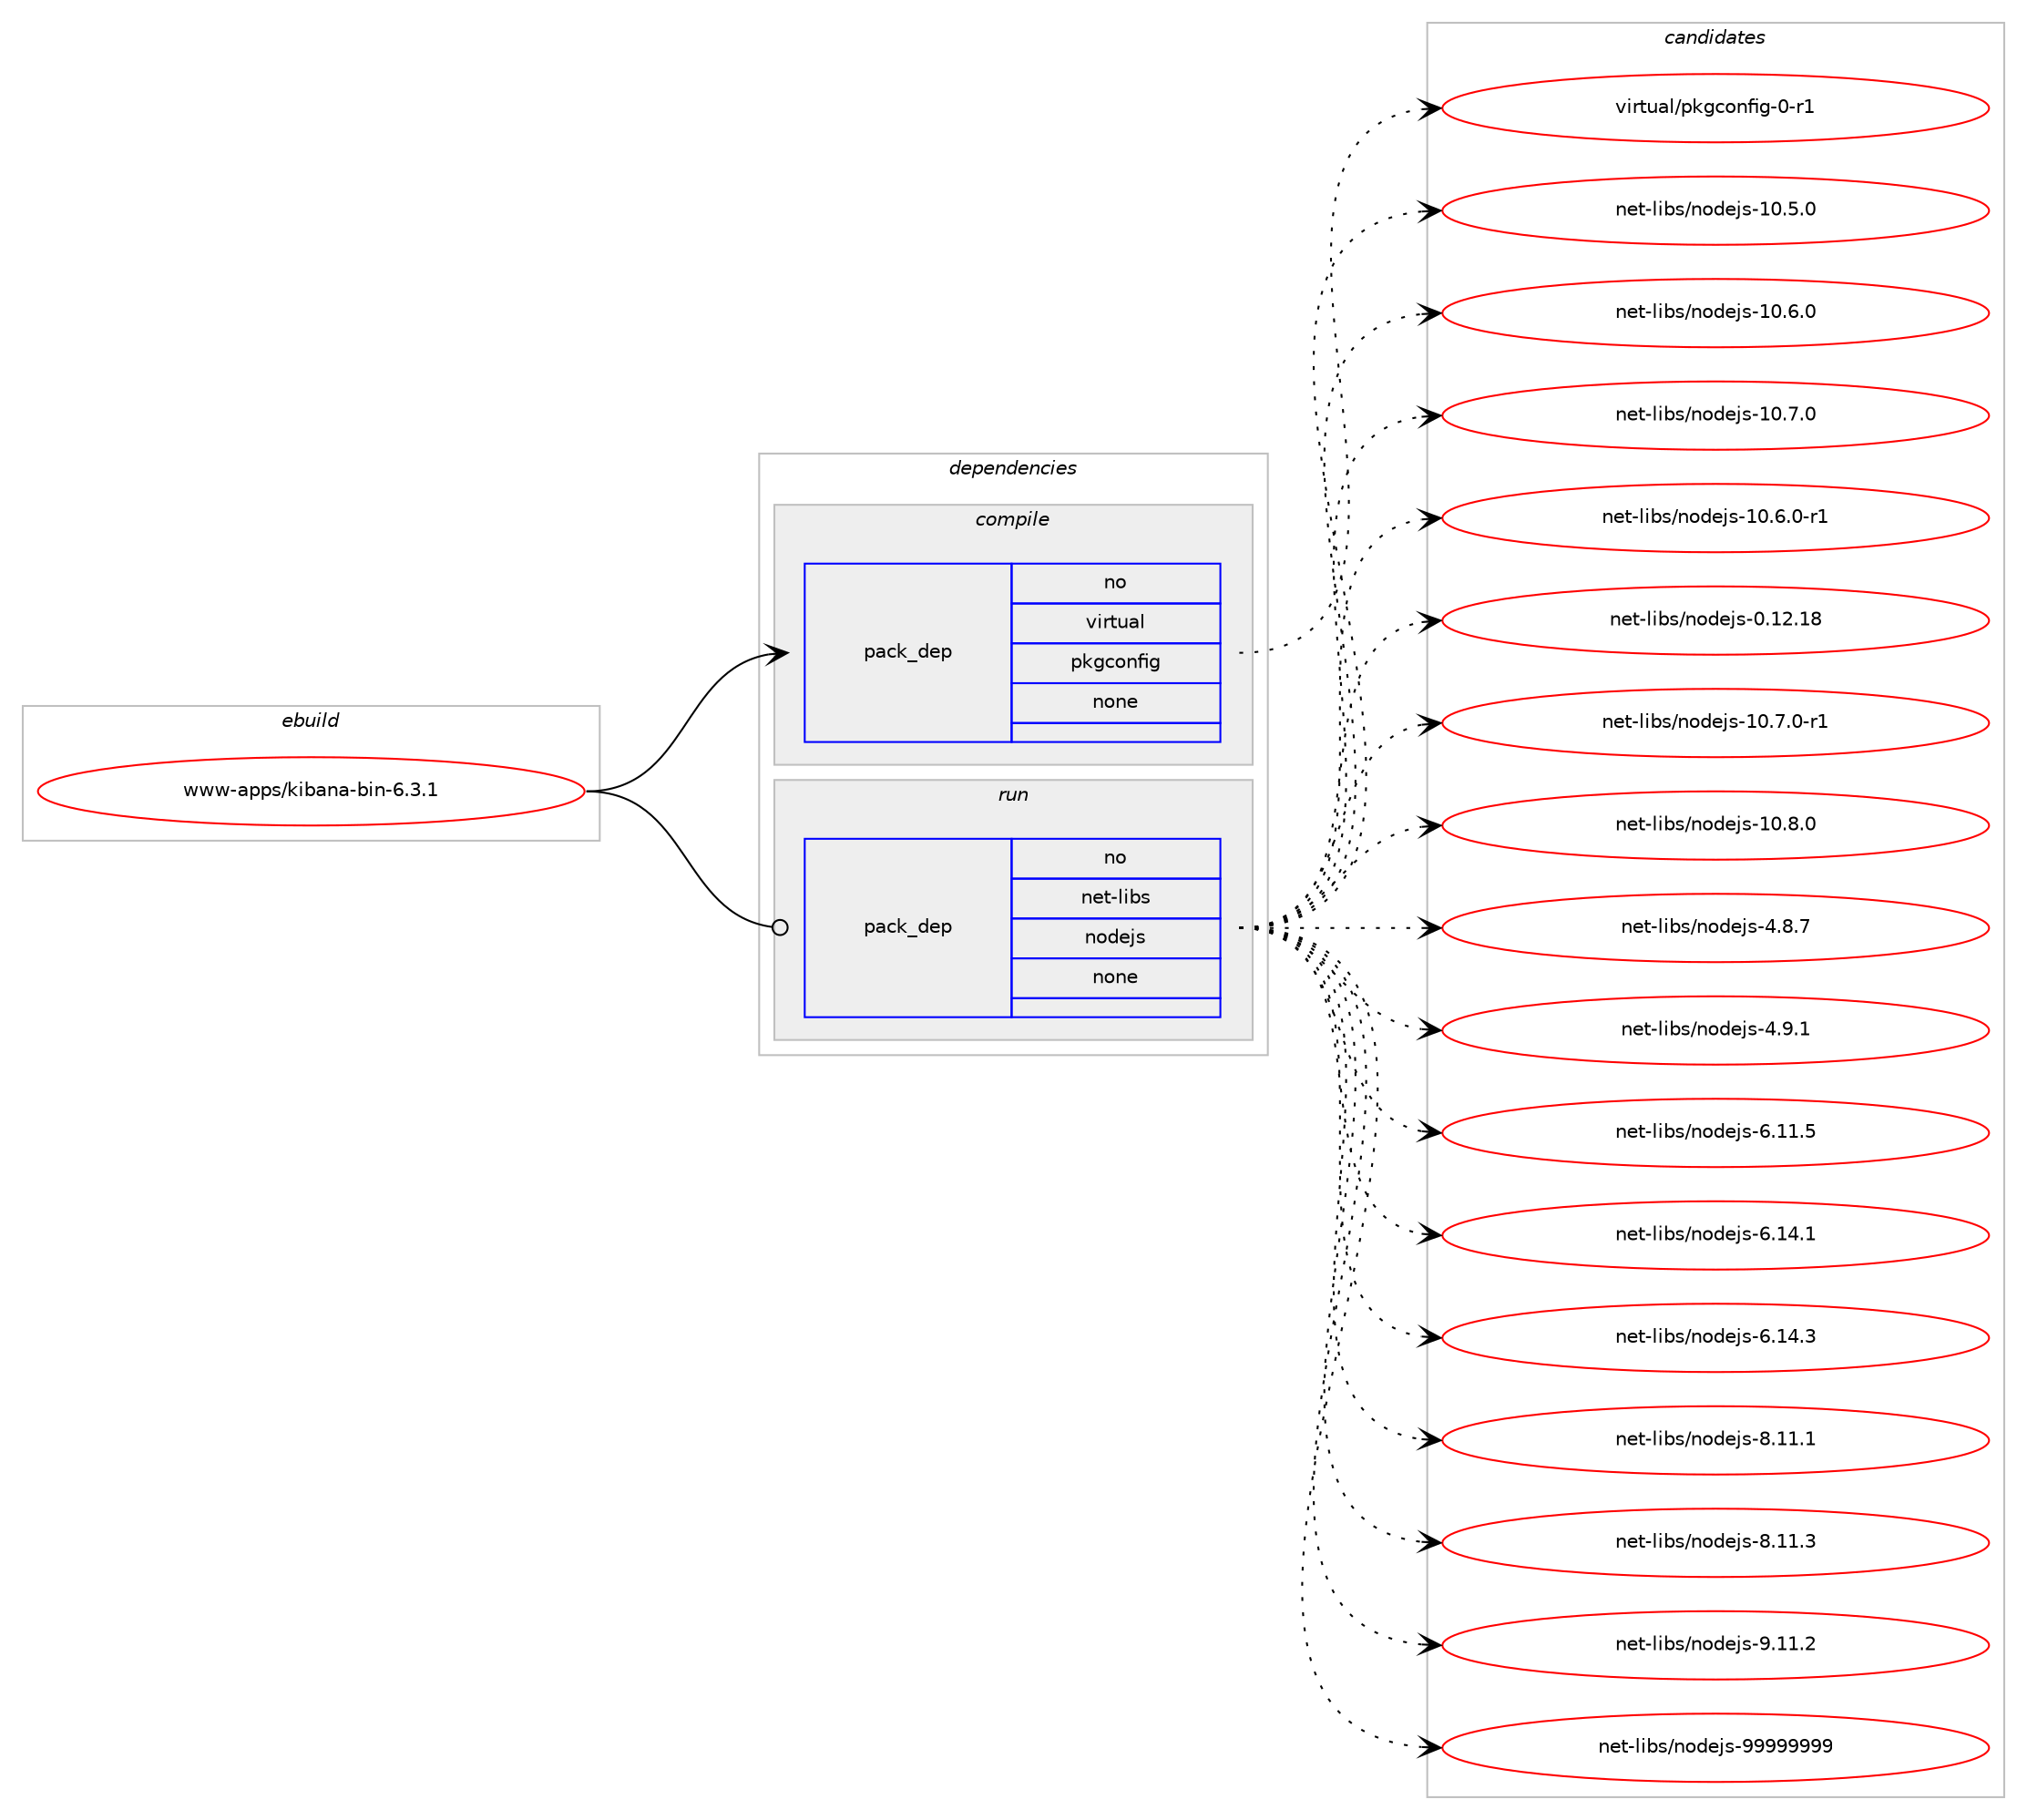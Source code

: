 digraph prolog {

# *************
# Graph options
# *************

newrank=true;
concentrate=true;
compound=true;
graph [rankdir=LR,fontname=Helvetica,fontsize=10,ranksep=1.5];#, ranksep=2.5, nodesep=0.2];
edge  [arrowhead=vee];
node  [fontname=Helvetica,fontsize=10];

# **********
# The ebuild
# **********

subgraph cluster_leftcol {
color=gray;
rank=same;
label=<<i>ebuild</i>>;
id [label="www-apps/kibana-bin-6.3.1", color=red, width=4, href="../www-apps/kibana-bin-6.3.1.svg"];
}

# ****************
# The dependencies
# ****************

subgraph cluster_midcol {
color=gray;
label=<<i>dependencies</i>>;
subgraph cluster_compile {
fillcolor="#eeeeee";
style=filled;
label=<<i>compile</i>>;
subgraph pack3437 {
dependency4215 [label=<<TABLE BORDER="0" CELLBORDER="1" CELLSPACING="0" CELLPADDING="4" WIDTH="220"><TR><TD ROWSPAN="6" CELLPADDING="30">pack_dep</TD></TR><TR><TD WIDTH="110">no</TD></TR><TR><TD>virtual</TD></TR><TR><TD>pkgconfig</TD></TR><TR><TD>none</TD></TR><TR><TD></TD></TR></TABLE>>, shape=none, color=blue];
}
id:e -> dependency4215:w [weight=20,style="solid",arrowhead="vee"];
}
subgraph cluster_compileandrun {
fillcolor="#eeeeee";
style=filled;
label=<<i>compile and run</i>>;
}
subgraph cluster_run {
fillcolor="#eeeeee";
style=filled;
label=<<i>run</i>>;
subgraph pack3438 {
dependency4216 [label=<<TABLE BORDER="0" CELLBORDER="1" CELLSPACING="0" CELLPADDING="4" WIDTH="220"><TR><TD ROWSPAN="6" CELLPADDING="30">pack_dep</TD></TR><TR><TD WIDTH="110">no</TD></TR><TR><TD>net-libs</TD></TR><TR><TD>nodejs</TD></TR><TR><TD>none</TD></TR><TR><TD></TD></TR></TABLE>>, shape=none, color=blue];
}
id:e -> dependency4216:w [weight=20,style="solid",arrowhead="odot"];
}
}

# **************
# The candidates
# **************

subgraph cluster_choices {
rank=same;
color=gray;
label=<<i>candidates</i>>;

subgraph choice3437 {
color=black;
nodesep=1;
choice11810511411611797108471121071039911111010210510345484511449 [label="virtual/pkgconfig-0-r1", color=red, width=4,href="../virtual/pkgconfig-0-r1.svg"];
dependency4215:e -> choice11810511411611797108471121071039911111010210510345484511449:w [style=dotted,weight="100"];
}
subgraph choice3438 {
color=black;
nodesep=1;
choice11010111645108105981154711011110010110611545494846534648 [label="net-libs/nodejs-10.5.0", color=red, width=4,href="../net-libs/nodejs-10.5.0.svg"];
choice11010111645108105981154711011110010110611545494846544648 [label="net-libs/nodejs-10.6.0", color=red, width=4,href="../net-libs/nodejs-10.6.0.svg"];
choice11010111645108105981154711011110010110611545494846554648 [label="net-libs/nodejs-10.7.0", color=red, width=4,href="../net-libs/nodejs-10.7.0.svg"];
choice110101116451081059811547110111100101106115454948465446484511449 [label="net-libs/nodejs-10.6.0-r1", color=red, width=4,href="../net-libs/nodejs-10.6.0-r1.svg"];
choice1101011164510810598115471101111001011061154548464950464956 [label="net-libs/nodejs-0.12.18", color=red, width=4,href="../net-libs/nodejs-0.12.18.svg"];
choice110101116451081059811547110111100101106115454948465546484511449 [label="net-libs/nodejs-10.7.0-r1", color=red, width=4,href="../net-libs/nodejs-10.7.0-r1.svg"];
choice11010111645108105981154711011110010110611545494846564648 [label="net-libs/nodejs-10.8.0", color=red, width=4,href="../net-libs/nodejs-10.8.0.svg"];
choice110101116451081059811547110111100101106115455246564655 [label="net-libs/nodejs-4.8.7", color=red, width=4,href="../net-libs/nodejs-4.8.7.svg"];
choice110101116451081059811547110111100101106115455246574649 [label="net-libs/nodejs-4.9.1", color=red, width=4,href="../net-libs/nodejs-4.9.1.svg"];
choice11010111645108105981154711011110010110611545544649494653 [label="net-libs/nodejs-6.11.5", color=red, width=4,href="../net-libs/nodejs-6.11.5.svg"];
choice11010111645108105981154711011110010110611545544649524649 [label="net-libs/nodejs-6.14.1", color=red, width=4,href="../net-libs/nodejs-6.14.1.svg"];
choice11010111645108105981154711011110010110611545544649524651 [label="net-libs/nodejs-6.14.3", color=red, width=4,href="../net-libs/nodejs-6.14.3.svg"];
choice11010111645108105981154711011110010110611545564649494649 [label="net-libs/nodejs-8.11.1", color=red, width=4,href="../net-libs/nodejs-8.11.1.svg"];
choice11010111645108105981154711011110010110611545564649494651 [label="net-libs/nodejs-8.11.3", color=red, width=4,href="../net-libs/nodejs-8.11.3.svg"];
choice11010111645108105981154711011110010110611545574649494650 [label="net-libs/nodejs-9.11.2", color=red, width=4,href="../net-libs/nodejs-9.11.2.svg"];
choice110101116451081059811547110111100101106115455757575757575757 [label="net-libs/nodejs-99999999", color=red, width=4,href="../net-libs/nodejs-99999999.svg"];
dependency4216:e -> choice11010111645108105981154711011110010110611545494846534648:w [style=dotted,weight="100"];
dependency4216:e -> choice11010111645108105981154711011110010110611545494846544648:w [style=dotted,weight="100"];
dependency4216:e -> choice11010111645108105981154711011110010110611545494846554648:w [style=dotted,weight="100"];
dependency4216:e -> choice110101116451081059811547110111100101106115454948465446484511449:w [style=dotted,weight="100"];
dependency4216:e -> choice1101011164510810598115471101111001011061154548464950464956:w [style=dotted,weight="100"];
dependency4216:e -> choice110101116451081059811547110111100101106115454948465546484511449:w [style=dotted,weight="100"];
dependency4216:e -> choice11010111645108105981154711011110010110611545494846564648:w [style=dotted,weight="100"];
dependency4216:e -> choice110101116451081059811547110111100101106115455246564655:w [style=dotted,weight="100"];
dependency4216:e -> choice110101116451081059811547110111100101106115455246574649:w [style=dotted,weight="100"];
dependency4216:e -> choice11010111645108105981154711011110010110611545544649494653:w [style=dotted,weight="100"];
dependency4216:e -> choice11010111645108105981154711011110010110611545544649524649:w [style=dotted,weight="100"];
dependency4216:e -> choice11010111645108105981154711011110010110611545544649524651:w [style=dotted,weight="100"];
dependency4216:e -> choice11010111645108105981154711011110010110611545564649494649:w [style=dotted,weight="100"];
dependency4216:e -> choice11010111645108105981154711011110010110611545564649494651:w [style=dotted,weight="100"];
dependency4216:e -> choice11010111645108105981154711011110010110611545574649494650:w [style=dotted,weight="100"];
dependency4216:e -> choice110101116451081059811547110111100101106115455757575757575757:w [style=dotted,weight="100"];
}
}

}
